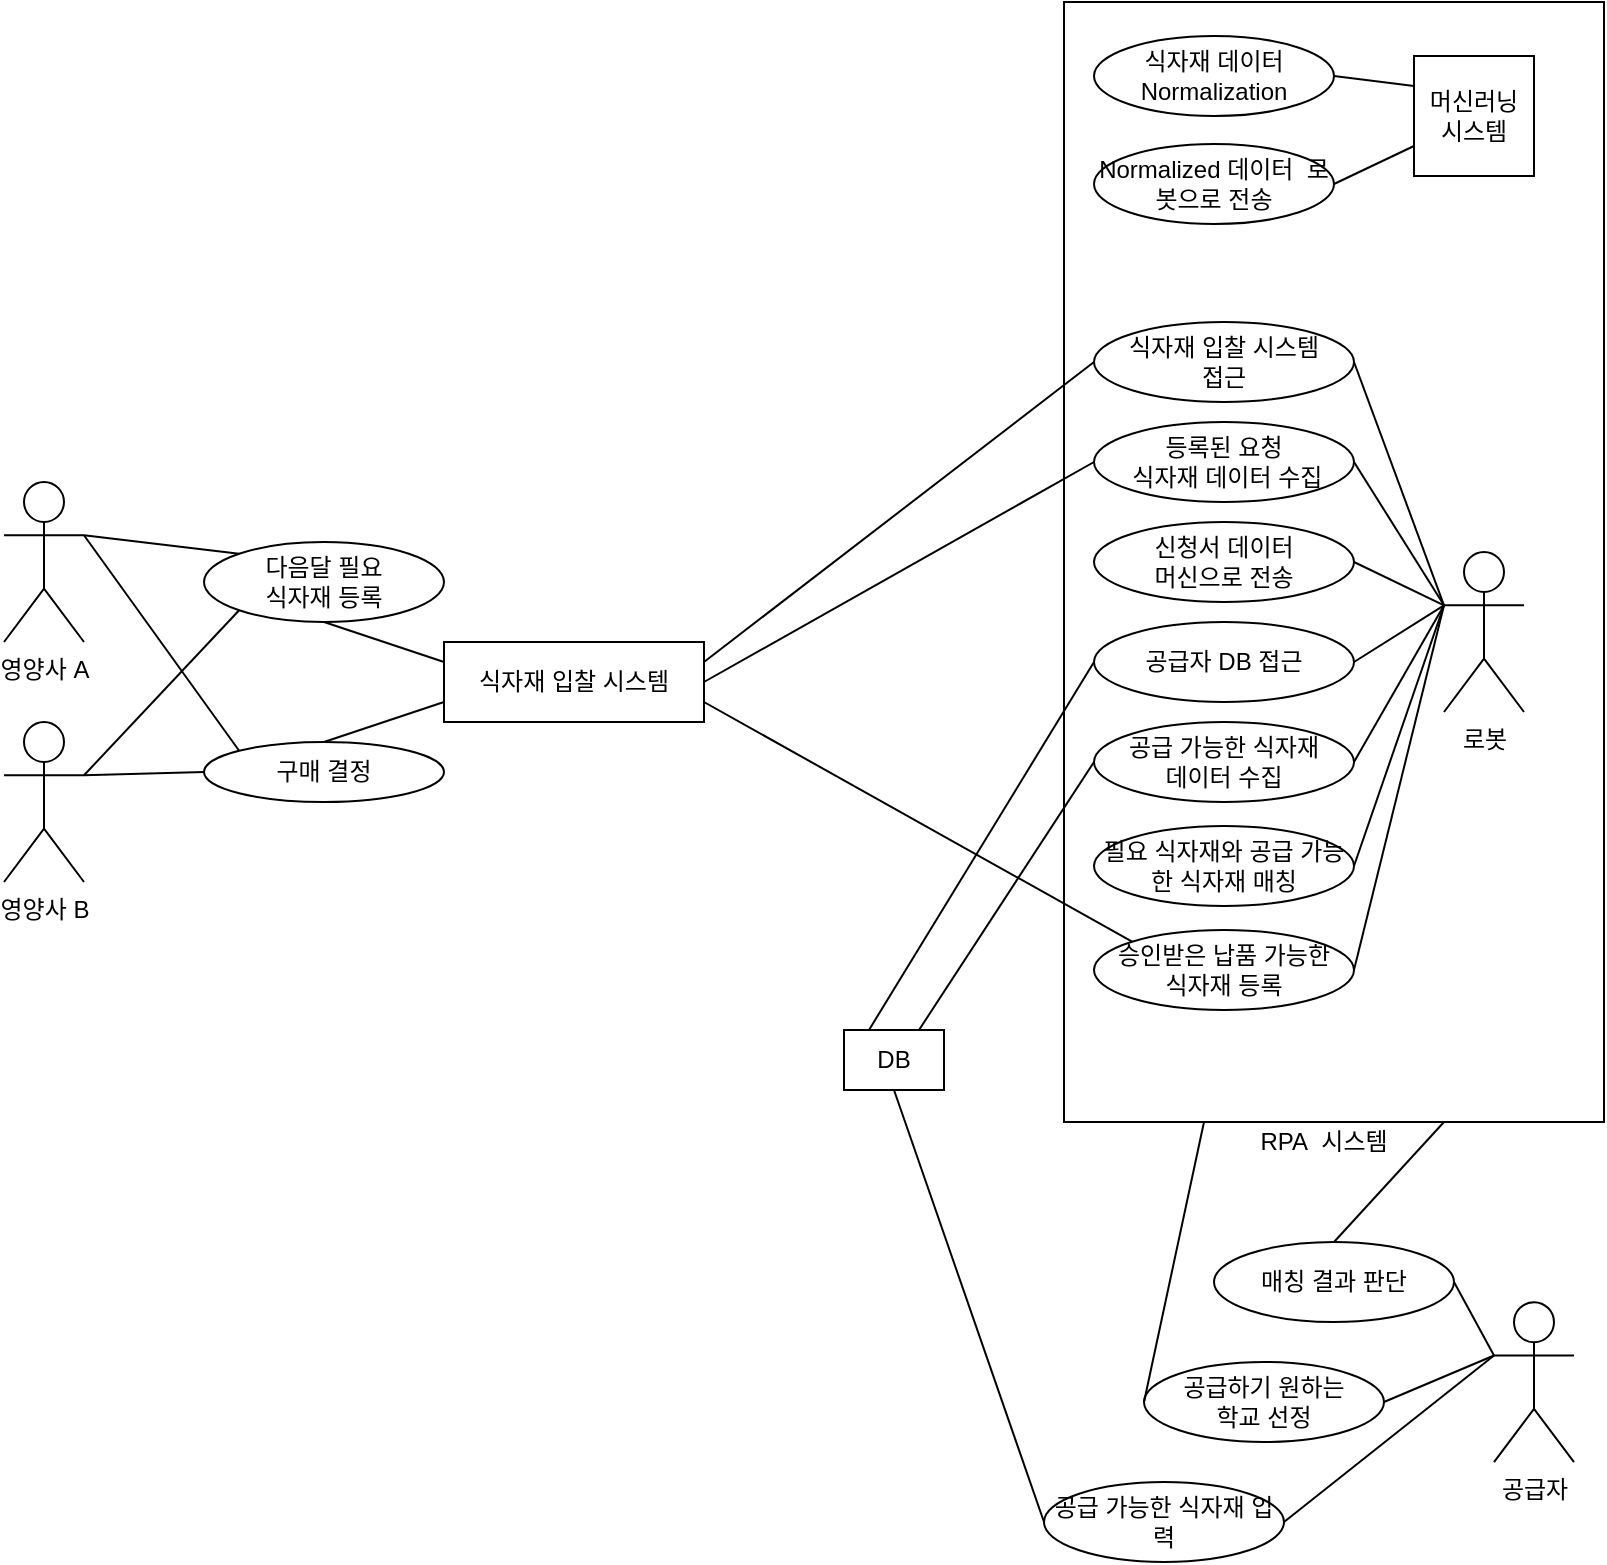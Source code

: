 <mxfile version="11.3.0" type="github" pages="1"><diagram id="SPawd6cOLPF6iIsE0XVb" name="Page-1"><mxGraphModel dx="1024" dy="543" grid="1" gridSize="10" guides="1" tooltips="1" connect="1" arrows="1" fold="1" page="1" pageScale="1" pageWidth="827" pageHeight="1169" math="0" shadow="0"><root><mxCell id="0"/><mxCell id="1" parent="0"/><mxCell id="F88VsPEDQWgYNIDqXDbt-79" value="" style="rounded=0;whiteSpace=wrap;html=1;" parent="1" vertex="1"><mxGeometry x="550" y="120" width="270" height="560" as="geometry"/></mxCell><mxCell id="F88VsPEDQWgYNIDqXDbt-3" value="영양사 B" style="shape=umlActor;verticalLabelPosition=bottom;labelBackgroundColor=#ffffff;verticalAlign=top;html=1;outlineConnect=0;" parent="1" vertex="1"><mxGeometry x="20" y="480" width="40" height="80" as="geometry"/></mxCell><mxCell id="F88VsPEDQWgYNIDqXDbt-5" value="식자재 입찰 시스템" style="rounded=0;whiteSpace=wrap;html=1;" parent="1" vertex="1"><mxGeometry x="240" y="440" width="130" height="40" as="geometry"/></mxCell><mxCell id="F88VsPEDQWgYNIDqXDbt-17" value="승인받은 납품 가능한 &lt;br&gt;식자재 등록" style="ellipse;whiteSpace=wrap;html=1;" parent="1" vertex="1"><mxGeometry x="565" y="584" width="130" height="40" as="geometry"/></mxCell><mxCell id="F88VsPEDQWgYNIDqXDbt-18" value="Normalized 데이터&amp;nbsp; 로봇으로 전송" style="ellipse;whiteSpace=wrap;html=1;" parent="1" vertex="1"><mxGeometry x="565" y="191" width="120" height="40" as="geometry"/></mxCell><mxCell id="F88VsPEDQWgYNIDqXDbt-19" value="등록된 요청&lt;br&gt;&amp;nbsp;식자재 데이터 수집" style="ellipse;whiteSpace=wrap;html=1;" parent="1" vertex="1"><mxGeometry x="565" y="330" width="130" height="40" as="geometry"/></mxCell><mxCell id="F88VsPEDQWgYNIDqXDbt-30" value="식자재 데이터Normalization" style="ellipse;whiteSpace=wrap;html=1;" parent="1" vertex="1"><mxGeometry x="565" y="137" width="120" height="40" as="geometry"/></mxCell><mxCell id="F88VsPEDQWgYNIDqXDbt-31" value="다음달 필요&lt;br&gt;식자재 등록" style="ellipse;whiteSpace=wrap;html=1;" parent="1" vertex="1"><mxGeometry x="120" y="390" width="120" height="40" as="geometry"/></mxCell><mxCell id="F88VsPEDQWgYNIDqXDbt-41" value="" style="endArrow=none;html=1;entryX=0;entryY=1;entryDx=0;entryDy=0;exitX=1;exitY=0.333;exitDx=0;exitDy=0;exitPerimeter=0;" parent="1" source="F88VsPEDQWgYNIDqXDbt-3" target="F88VsPEDQWgYNIDqXDbt-31" edge="1"><mxGeometry width="50" height="50" relative="1" as="geometry"><mxPoint x="120" y="560" as="sourcePoint"/><mxPoint x="210" y="510" as="targetPoint"/></mxGeometry></mxCell><mxCell id="F88VsPEDQWgYNIDqXDbt-42" value="영양사 A" style="shape=umlActor;verticalLabelPosition=bottom;labelBackgroundColor=#ffffff;verticalAlign=top;html=1;outlineConnect=0;" parent="1" vertex="1"><mxGeometry x="20" y="360" width="40" height="80" as="geometry"/></mxCell><mxCell id="F88VsPEDQWgYNIDqXDbt-44" value="" style="endArrow=none;html=1;entryX=0;entryY=0;entryDx=0;entryDy=0;exitX=1;exitY=0.333;exitDx=0;exitDy=0;exitPerimeter=0;" parent="1" source="F88VsPEDQWgYNIDqXDbt-42" target="F88VsPEDQWgYNIDqXDbt-31" edge="1"><mxGeometry width="50" height="50" relative="1" as="geometry"><mxPoint x="130" y="556.667" as="sourcePoint"/><mxPoint x="187.574" y="464.142" as="targetPoint"/></mxGeometry></mxCell><mxCell id="F88VsPEDQWgYNIDqXDbt-47" value="로봇" style="shape=umlActor;verticalLabelPosition=bottom;labelBackgroundColor=#ffffff;verticalAlign=top;html=1;outlineConnect=0;" parent="1" vertex="1"><mxGeometry x="740" y="395" width="40" height="80" as="geometry"/></mxCell><mxCell id="F88VsPEDQWgYNIDqXDbt-51" value="" style="endArrow=none;html=1;entryX=0;entryY=0.333;entryDx=0;entryDy=0;exitX=1;exitY=0.5;exitDx=0;exitDy=0;entryPerimeter=0;" parent="1" source="F88VsPEDQWgYNIDqXDbt-19" target="F88VsPEDQWgYNIDqXDbt-47" edge="1"><mxGeometry width="50" height="50" relative="1" as="geometry"><mxPoint x="620" y="440.167" as="sourcePoint"/><mxPoint x="677.574" y="559.358" as="targetPoint"/></mxGeometry></mxCell><mxCell id="F88VsPEDQWgYNIDqXDbt-52" value="" style="endArrow=none;html=1;entryX=0;entryY=0.75;entryDx=0;entryDy=0;exitX=1;exitY=0.5;exitDx=0;exitDy=0;" parent="1" source="F88VsPEDQWgYNIDqXDbt-18" target="wuhKjx5Znpdp_sV4KA0Z-1" edge="1"><mxGeometry width="50" height="50" relative="1" as="geometry"><mxPoint x="615" y="-63" as="sourcePoint"/><mxPoint x="725" y="153.667" as="targetPoint"/></mxGeometry></mxCell><mxCell id="F88VsPEDQWgYNIDqXDbt-53" value="" style="endArrow=none;html=1;entryX=0;entryY=0.333;entryDx=0;entryDy=0;exitX=1;exitY=0.5;exitDx=0;exitDy=0;entryPerimeter=0;" parent="1" source="F88VsPEDQWgYNIDqXDbt-17" target="F88VsPEDQWgYNIDqXDbt-47" edge="1"><mxGeometry width="50" height="50" relative="1" as="geometry"><mxPoint x="610" y="440" as="sourcePoint"/><mxPoint x="730" y="486.667" as="targetPoint"/></mxGeometry></mxCell><mxCell id="F88VsPEDQWgYNIDqXDbt-54" value="" style="endArrow=none;html=1;exitX=1;exitY=0.5;exitDx=0;exitDy=0;entryX=0;entryY=0.25;entryDx=0;entryDy=0;" parent="1" source="F88VsPEDQWgYNIDqXDbt-30" target="wuhKjx5Znpdp_sV4KA0Z-1" edge="1"><mxGeometry width="50" height="50" relative="1" as="geometry"><mxPoint x="615" y="217" as="sourcePoint"/><mxPoint x="725" y="153.667" as="targetPoint"/></mxGeometry></mxCell><mxCell id="F88VsPEDQWgYNIDqXDbt-55" value="공급자" style="shape=umlActor;verticalLabelPosition=bottom;labelBackgroundColor=#ffffff;verticalAlign=top;html=1;outlineConnect=0;" parent="1" vertex="1"><mxGeometry x="765" y="770.1" width="40" height="80" as="geometry"/></mxCell><mxCell id="F88VsPEDQWgYNIDqXDbt-57" value="공급 가능한 식자재 입력" style="ellipse;whiteSpace=wrap;html=1;" parent="1" vertex="1"><mxGeometry x="540" y="860" width="120" height="40" as="geometry"/></mxCell><mxCell id="F88VsPEDQWgYNIDqXDbt-58" value="신청서 데이터&lt;br&gt;머신으로 전송" style="ellipse;whiteSpace=wrap;html=1;" parent="1" vertex="1"><mxGeometry x="565" y="380" width="130" height="40" as="geometry"/></mxCell><mxCell id="F88VsPEDQWgYNIDqXDbt-59" value="" style="endArrow=none;html=1;entryX=0;entryY=0.333;entryDx=0;entryDy=0;exitX=1;exitY=0.5;exitDx=0;exitDy=0;entryPerimeter=0;" parent="1" source="F88VsPEDQWgYNIDqXDbt-58" target="F88VsPEDQWgYNIDqXDbt-47" edge="1"><mxGeometry width="50" height="50" relative="1" as="geometry"><mxPoint x="610" y="500" as="sourcePoint"/><mxPoint x="730" y="486.667" as="targetPoint"/></mxGeometry></mxCell><mxCell id="F88VsPEDQWgYNIDqXDbt-60" value="" style="endArrow=none;html=1;exitX=0.5;exitY=1;exitDx=0;exitDy=0;entryX=0;entryY=0.25;entryDx=0;entryDy=0;" parent="1" source="F88VsPEDQWgYNIDqXDbt-31" target="F88VsPEDQWgYNIDqXDbt-5" edge="1"><mxGeometry width="50" height="50" relative="1" as="geometry"><mxPoint x="255" y="510" as="sourcePoint"/><mxPoint x="305" y="460" as="targetPoint"/></mxGeometry></mxCell><mxCell id="F88VsPEDQWgYNIDqXDbt-66" value="" style="endArrow=none;html=1;exitX=0.25;exitY=0;exitDx=0;exitDy=0;entryX=0;entryY=0.5;entryDx=0;entryDy=0;" parent="1" source="r0FbuhCZUFLKnhQpMpcN-3" target="wuhKjx5Znpdp_sV4KA0Z-2" edge="1"><mxGeometry width="50" height="50" relative="1" as="geometry"><mxPoint x="498" y="677.5" as="sourcePoint"/><mxPoint x="548" y="627.5" as="targetPoint"/></mxGeometry></mxCell><mxCell id="F88VsPEDQWgYNIDqXDbt-68" value="" style="endArrow=none;html=1;exitX=1;exitY=0.5;exitDx=0;exitDy=0;entryX=0;entryY=0.333;entryDx=0;entryDy=0;entryPerimeter=0;" parent="1" source="F88VsPEDQWgYNIDqXDbt-57" target="F88VsPEDQWgYNIDqXDbt-55" edge="1"><mxGeometry width="50" height="50" relative="1" as="geometry"><mxPoint x="620" y="800" as="sourcePoint"/><mxPoint x="650" y="492.5" as="targetPoint"/></mxGeometry></mxCell><mxCell id="F88VsPEDQWgYNIDqXDbt-69" value="구매 결정" style="ellipse;whiteSpace=wrap;html=1;" parent="1" vertex="1"><mxGeometry x="120" y="490" width="120" height="30" as="geometry"/></mxCell><mxCell id="F88VsPEDQWgYNIDqXDbt-70" value="" style="endArrow=none;html=1;exitX=1;exitY=0.333;exitDx=0;exitDy=0;exitPerimeter=0;entryX=0;entryY=0.5;entryDx=0;entryDy=0;" parent="1" source="F88VsPEDQWgYNIDqXDbt-3" target="F88VsPEDQWgYNIDqXDbt-69" edge="1"><mxGeometry width="50" height="50" relative="1" as="geometry"><mxPoint x="150" y="584" as="sourcePoint"/><mxPoint x="200" y="534" as="targetPoint"/></mxGeometry></mxCell><mxCell id="F88VsPEDQWgYNIDqXDbt-71" value="" style="endArrow=none;html=1;entryX=0;entryY=0;entryDx=0;entryDy=0;exitX=1;exitY=0.333;exitDx=0;exitDy=0;exitPerimeter=0;" parent="1" source="F88VsPEDQWgYNIDqXDbt-42" target="F88VsPEDQWgYNIDqXDbt-69" edge="1"><mxGeometry width="50" height="50" relative="1" as="geometry"><mxPoint x="120" y="310" as="sourcePoint"/><mxPoint x="130" y="415" as="targetPoint"/></mxGeometry></mxCell><mxCell id="F88VsPEDQWgYNIDqXDbt-72" value="" style="endArrow=none;html=1;entryX=0;entryY=0.75;entryDx=0;entryDy=0;exitX=0.5;exitY=0;exitDx=0;exitDy=0;" parent="1" source="F88VsPEDQWgYNIDqXDbt-69" target="F88VsPEDQWgYNIDqXDbt-5" edge="1"><mxGeometry width="50" height="50" relative="1" as="geometry"><mxPoint x="130" y="556.667" as="sourcePoint"/><mxPoint x="187.574" y="344.142" as="targetPoint"/></mxGeometry></mxCell><mxCell id="F88VsPEDQWgYNIDqXDbt-73" value="" style="endArrow=none;html=1;exitX=0.5;exitY=1;exitDx=0;exitDy=0;entryX=0;entryY=0.5;entryDx=0;entryDy=0;" parent="1" source="r0FbuhCZUFLKnhQpMpcN-3" target="F88VsPEDQWgYNIDqXDbt-57" edge="1"><mxGeometry width="50" height="50" relative="1" as="geometry"><mxPoint x="480" y="610" as="sourcePoint"/><mxPoint x="530" y="560" as="targetPoint"/></mxGeometry></mxCell><mxCell id="F88VsPEDQWgYNIDqXDbt-80" value="RPA&amp;nbsp; 시스템" style="text;html=1;strokeColor=none;fillColor=none;align=center;verticalAlign=middle;whiteSpace=wrap;rounded=0;" parent="1" vertex="1"><mxGeometry x="560" y="680" width="240" height="20" as="geometry"/></mxCell><mxCell id="wuhKjx5Znpdp_sV4KA0Z-1" value="머신러닝 시스템" style="rounded=0;whiteSpace=wrap;html=1;" parent="1" vertex="1"><mxGeometry x="725" y="147" width="60" height="60" as="geometry"/></mxCell><mxCell id="wuhKjx5Znpdp_sV4KA0Z-2" value="공급자 DB 접근" style="ellipse;whiteSpace=wrap;html=1;" parent="1" vertex="1"><mxGeometry x="565" y="430" width="130" height="40" as="geometry"/></mxCell><mxCell id="wuhKjx5Znpdp_sV4KA0Z-3" value="" style="endArrow=none;html=1;exitX=1;exitY=0.5;exitDx=0;exitDy=0;entryX=0;entryY=0.333;entryDx=0;entryDy=0;entryPerimeter=0;" parent="1" source="wuhKjx5Znpdp_sV4KA0Z-2" target="F88VsPEDQWgYNIDqXDbt-47" edge="1"><mxGeometry width="50" height="50" relative="1" as="geometry"><mxPoint x="680" y="660" as="sourcePoint"/><mxPoint x="730" y="610" as="targetPoint"/></mxGeometry></mxCell><mxCell id="r0FbuhCZUFLKnhQpMpcN-1" value="공급 가능한 식자재 &lt;br&gt;데이터 수집" style="ellipse;whiteSpace=wrap;html=1;" parent="1" vertex="1"><mxGeometry x="565" y="480" width="130" height="40" as="geometry"/></mxCell><mxCell id="r0FbuhCZUFLKnhQpMpcN-2" value="식자재 입찰 시스템 &lt;br&gt;접근" style="ellipse;whiteSpace=wrap;html=1;" parent="1" vertex="1"><mxGeometry x="565" y="280" width="130" height="40" as="geometry"/></mxCell><mxCell id="r0FbuhCZUFLKnhQpMpcN-3" value="DB" style="rounded=0;whiteSpace=wrap;html=1;" parent="1" vertex="1"><mxGeometry x="440" y="634" width="50" height="30" as="geometry"/></mxCell><mxCell id="r0FbuhCZUFLKnhQpMpcN-9" value="" style="endArrow=none;html=1;exitX=1;exitY=0.25;exitDx=0;exitDy=0;entryX=0;entryY=0.5;entryDx=0;entryDy=0;" parent="1" source="F88VsPEDQWgYNIDqXDbt-5" target="r0FbuhCZUFLKnhQpMpcN-2" edge="1"><mxGeometry width="50" height="50" relative="1" as="geometry"><mxPoint x="255" y="553" as="sourcePoint"/><mxPoint x="405" y="460" as="targetPoint"/></mxGeometry></mxCell><mxCell id="r0FbuhCZUFLKnhQpMpcN-11" value="필요 식자재와 공급 가능한 식자재 매칭" style="ellipse;whiteSpace=wrap;html=1;" parent="1" vertex="1"><mxGeometry x="565" y="532" width="130" height="40" as="geometry"/></mxCell><mxCell id="r0FbuhCZUFLKnhQpMpcN-13" value="매칭 결과 판단" style="ellipse;whiteSpace=wrap;html=1;" parent="1" vertex="1"><mxGeometry x="625" y="740" width="120" height="40" as="geometry"/></mxCell><mxCell id="r0FbuhCZUFLKnhQpMpcN-14" value="" style="endArrow=none;html=1;exitX=0.75;exitY=0;exitDx=0;exitDy=0;entryX=0.5;entryY=0;entryDx=0;entryDy=0;" parent="1" source="F88VsPEDQWgYNIDqXDbt-80" target="r0FbuhCZUFLKnhQpMpcN-13" edge="1"><mxGeometry width="50" height="50" relative="1" as="geometry"><mxPoint x="495" y="594" as="sourcePoint"/><mxPoint x="575" y="820" as="targetPoint"/></mxGeometry></mxCell><mxCell id="r0FbuhCZUFLKnhQpMpcN-15" value="" style="endArrow=none;html=1;exitX=1;exitY=0.5;exitDx=0;exitDy=0;entryX=0;entryY=0.333;entryDx=0;entryDy=0;entryPerimeter=0;" parent="1" source="r0FbuhCZUFLKnhQpMpcN-13" target="F88VsPEDQWgYNIDqXDbt-55" edge="1"><mxGeometry width="50" height="50" relative="1" as="geometry"><mxPoint x="505" y="604" as="sourcePoint"/><mxPoint x="585" y="830" as="targetPoint"/></mxGeometry></mxCell><mxCell id="r0FbuhCZUFLKnhQpMpcN-16" value="" style="endArrow=none;html=1;exitX=0.75;exitY=0;exitDx=0;exitDy=0;entryX=0;entryY=0.5;entryDx=0;entryDy=0;" parent="1" source="r0FbuhCZUFLKnhQpMpcN-3" target="r0FbuhCZUFLKnhQpMpcN-1" edge="1"><mxGeometry width="50" height="50" relative="1" as="geometry"><mxPoint x="507.5" y="564" as="sourcePoint"/><mxPoint x="575" y="460" as="targetPoint"/></mxGeometry></mxCell><mxCell id="r0FbuhCZUFLKnhQpMpcN-18" value="공급하기 원하는 &lt;br&gt;학교 선정" style="ellipse;whiteSpace=wrap;html=1;" parent="1" vertex="1"><mxGeometry x="590" y="800" width="120" height="40" as="geometry"/></mxCell><mxCell id="r0FbuhCZUFLKnhQpMpcN-19" value="" style="endArrow=none;html=1;entryX=0;entryY=0.333;entryDx=0;entryDy=0;entryPerimeter=0;exitX=1;exitY=0.5;exitDx=0;exitDy=0;" parent="1" source="r0FbuhCZUFLKnhQpMpcN-18" target="F88VsPEDQWgYNIDqXDbt-55" edge="1"><mxGeometry width="50" height="50" relative="1" as="geometry"><mxPoint x="570" y="820" as="sourcePoint"/><mxPoint x="720" y="780" as="targetPoint"/></mxGeometry></mxCell><mxCell id="r0FbuhCZUFLKnhQpMpcN-20" value="" style="endArrow=none;html=1;entryX=0;entryY=0.5;entryDx=0;entryDy=0;" parent="1" target="r0FbuhCZUFLKnhQpMpcN-18" edge="1"><mxGeometry width="50" height="50" relative="1" as="geometry"><mxPoint x="620" y="680" as="sourcePoint"/><mxPoint x="70" y="920" as="targetPoint"/></mxGeometry></mxCell><mxCell id="VbaZjf1WCs8ZvIGD2y8m-1" value="" style="endArrow=none;html=1;exitX=1;exitY=0.5;exitDx=0;exitDy=0;entryX=0;entryY=0.5;entryDx=0;entryDy=0;" parent="1" source="F88VsPEDQWgYNIDqXDbt-5" target="F88VsPEDQWgYNIDqXDbt-19" edge="1"><mxGeometry width="50" height="50" relative="1" as="geometry"><mxPoint x="410" y="490" as="sourcePoint"/><mxPoint x="500" y="420" as="targetPoint"/></mxGeometry></mxCell><mxCell id="VbaZjf1WCs8ZvIGD2y8m-2" value="" style="endArrow=none;html=1;exitX=1;exitY=0.75;exitDx=0;exitDy=0;entryX=0;entryY=0;entryDx=0;entryDy=0;" parent="1" source="F88VsPEDQWgYNIDqXDbt-5" target="F88VsPEDQWgYNIDqXDbt-17" edge="1"><mxGeometry width="50" height="50" relative="1" as="geometry"><mxPoint x="390" y="480" as="sourcePoint"/><mxPoint x="585" y="320" as="targetPoint"/></mxGeometry></mxCell><mxCell id="VbaZjf1WCs8ZvIGD2y8m-3" value="" style="endArrow=none;html=1;exitX=1;exitY=0.5;exitDx=0;exitDy=0;entryX=0;entryY=0.333;entryDx=0;entryDy=0;entryPerimeter=0;" parent="1" source="r0FbuhCZUFLKnhQpMpcN-11" target="F88VsPEDQWgYNIDqXDbt-47" edge="1"><mxGeometry width="50" height="50" relative="1" as="geometry"><mxPoint x="705" y="460" as="sourcePoint"/><mxPoint x="740" y="430" as="targetPoint"/></mxGeometry></mxCell><mxCell id="VbaZjf1WCs8ZvIGD2y8m-4" value="" style="endArrow=none;html=1;exitX=1;exitY=0.5;exitDx=0;exitDy=0;entryX=0;entryY=0.333;entryDx=0;entryDy=0;entryPerimeter=0;" parent="1" source="r0FbuhCZUFLKnhQpMpcN-1" target="F88VsPEDQWgYNIDqXDbt-47" edge="1"><mxGeometry width="50" height="50" relative="1" as="geometry"><mxPoint x="715" y="470" as="sourcePoint"/><mxPoint x="760" y="441.667" as="targetPoint"/></mxGeometry></mxCell><mxCell id="VbaZjf1WCs8ZvIGD2y8m-5" value="" style="endArrow=none;html=1;exitX=1;exitY=0.5;exitDx=0;exitDy=0;entryX=0;entryY=0.333;entryDx=0;entryDy=0;entryPerimeter=0;" parent="1" source="r0FbuhCZUFLKnhQpMpcN-2" target="F88VsPEDQWgYNIDqXDbt-47" edge="1"><mxGeometry width="50" height="50" relative="1" as="geometry"><mxPoint x="725" y="480" as="sourcePoint"/><mxPoint x="770" y="451.667" as="targetPoint"/></mxGeometry></mxCell></root></mxGraphModel></diagram></mxfile>
